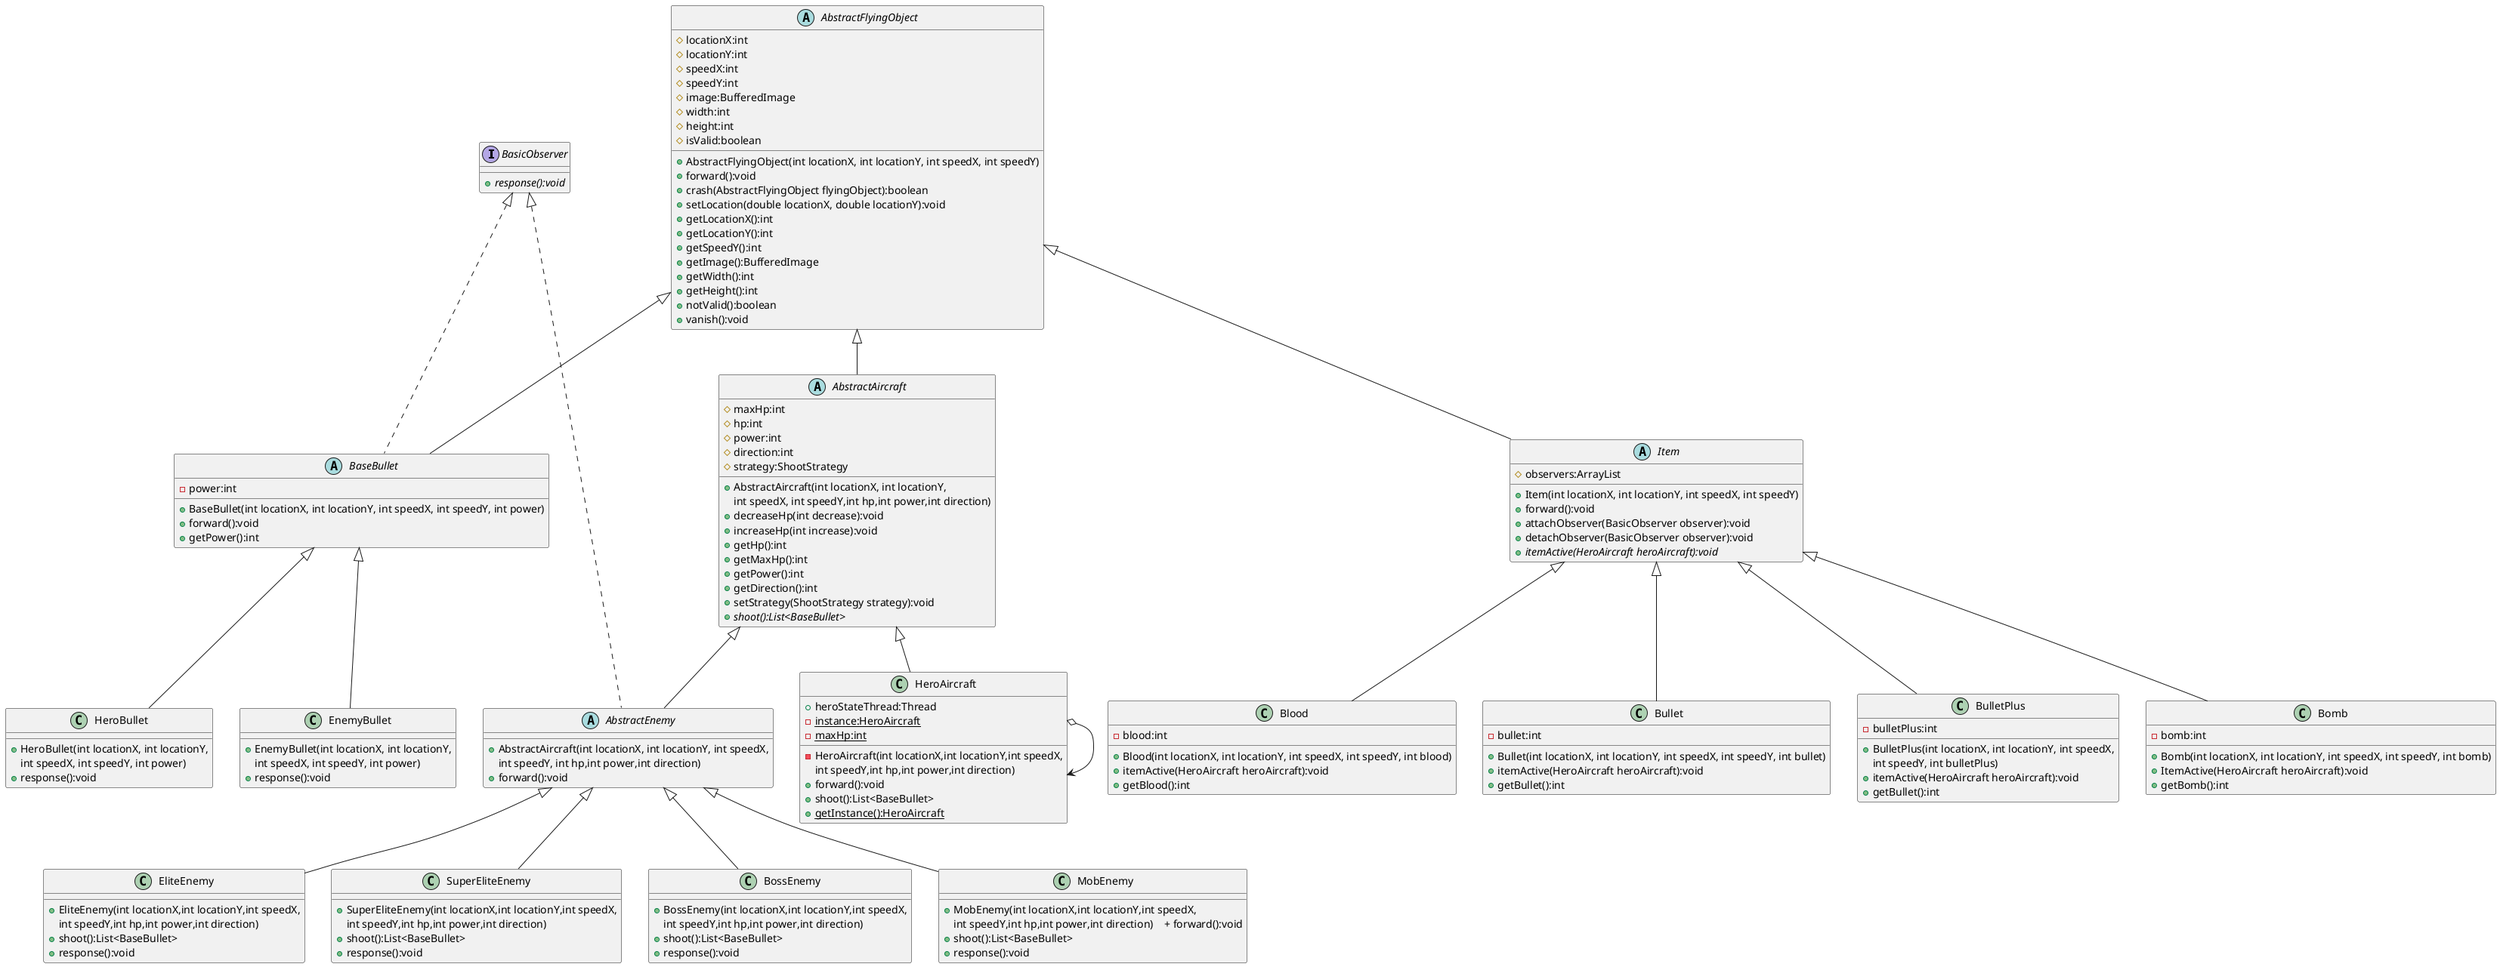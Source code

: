 @startuml
'https://plantuml.com/class-diagram
interface BasicObserver
{
    +{abstract}response():void
}
BasicObserver <|.. AbstractEnemy
BasicObserver <|.. BaseBullet
abstract class AbstractFlyingObject
{
    # locationX:int
    # locationY:int
    # speedX:int
    # speedY:int
    # image:BufferedImage
    # width:int
    # height:int
    # isValid:boolean

    + AbstractFlyingObject(int locationX, int locationY, int speedX, int speedY)
    + forward():void
    + crash(AbstractFlyingObject flyingObject):boolean
    + setLocation(double locationX, double locationY):void
    + getLocationX():int
    + getLocationY():int
    + getSpeedY():int
    + getImage():BufferedImage
    + getWidth():int
    + getHeight():int
    + notValid():boolean
    + vanish():void
}
abstract class AbstractAircraft
{
	# maxHp:int
    # hp:int
    # power:int
    # direction:int
    # strategy:ShootStrategy
    + AbstractAircraft(int locationX, int locationY,
     int speedX, int speedY,int hp,int power,int direction)
    + decreaseHp(int decrease):void
    + increaseHp(int increase):void
    + getHp():int
    + getMaxHp():int
    + getPower():int
    + getDirection():int
    + setStrategy(ShootStrategy strategy):void
    + {abstract} shoot():List<BaseBullet>
 }
abstract class AbstractEnemy
{
     + AbstractAircraft(int locationX, int locationY, int speedX,
     int speedY, int hp,int power,int direction)
     + forward():void
}
AbstractAircraft <|-- AbstractEnemy
class EliteEnemy {
    + EliteEnemy(int locationX,int locationY,int speedX,
    int speedY,int hp,int power,int direction)
    + shoot():List<BaseBullet>
    + response():void
}

AbstractEnemy <|-- EliteEnemy
class SuperEliteEnemy {
    + SuperEliteEnemy(int locationX,int locationY,int speedX,
    int speedY,int hp,int power,int direction)
    + shoot():List<BaseBullet>
    + response():void
}

AbstractEnemy <|-- SuperEliteEnemy
class BossEnemy {
    + BossEnemy(int locationX,int locationY,int speedX,
    int speedY,int hp,int power,int direction)
    + shoot():List<BaseBullet>
    + response():void
}

AbstractEnemy <|-- BossEnemy
class MobEnemy {
    + MobEnemy(int locationX,int locationY,int speedX,
                  int speedY,int hp,int power,int direction)    + forward():void
    + shoot():List<BaseBullet>
    + response():void
}
AbstractEnemy <|-- MobEnemy

class HeroAircraft {
    + heroStateThread:Thread
    - {static} instance:HeroAircraft
    - {static} maxHp:int
    - HeroAircraft(int locationX,int locationY,int speedX,
                      int speedY,int hp,int power,int direction)
    + forward():void
    + shoot():List<BaseBullet>
    + {static} getInstance():HeroAircraft
}

AbstractAircraft <|-- HeroAircraft
HeroAircraft o--> HeroAircraft


abstract class BaseBullet
{
    - power:int
    + BaseBullet(int locationX, int locationY, int speedX, int speedY, int power)
    + forward():void
	+ getPower():int
}

class HeroBullet {
    + HeroBullet(int locationX, int locationY,
     int speedX, int speedY, int power)
    + response():void
}

class EnemyBullet {
    + EnemyBullet(int locationX, int locationY,
     int speedX, int speedY, int power)
    + response():void
}

BaseBullet <|-- HeroBullet
BaseBullet <|-- EnemyBullet

AbstractFlyingObject <|-- AbstractAircraft
AbstractFlyingObject <|-- BaseBullet

abstract class Item
{
    # observers:ArrayList
    +Item(int locationX, int locationY, int speedX, int speedY)
    +forward():void
    + attachObserver(BasicObserver observer):void
    + detachObserver(BasicObserver observer):void
    + {abstract} itemActive(HeroAircraft heroAircraft):void
}

AbstractFlyingObject <|--Item

class Blood
{
    - blood:int
    +Blood(int locationX, int locationY, int speedX, int speedY, int blood)
    +itemActive(HeroAircraft heroAircraft):void
    +getBlood():int
}

Item <|--Blood

class Bullet
{
    - bullet:int
    +Bullet(int locationX, int locationY, int speedX, int speedY, int bullet)
    +itemActive(HeroAircraft heroAircraft):void
    +getBullet():int
}

Item <|--Bullet
class BulletPlus
{
    - bulletPlus:int
    +BulletPlus(int locationX, int locationY, int speedX,
     int speedY, int bulletPlus)
    +itemActive(HeroAircraft heroAircraft):void
    +getBullet():int
}

Item <|--BulletPlus
class Bomb
{
    -bomb:int
    +Bomb(int locationX, int locationY, int speedX, int speedY, int bomb)
    +ItemActive(HeroAircraft heroAircraft):void
    +getBomb():int
}

Item <|--Bomb

@enduml